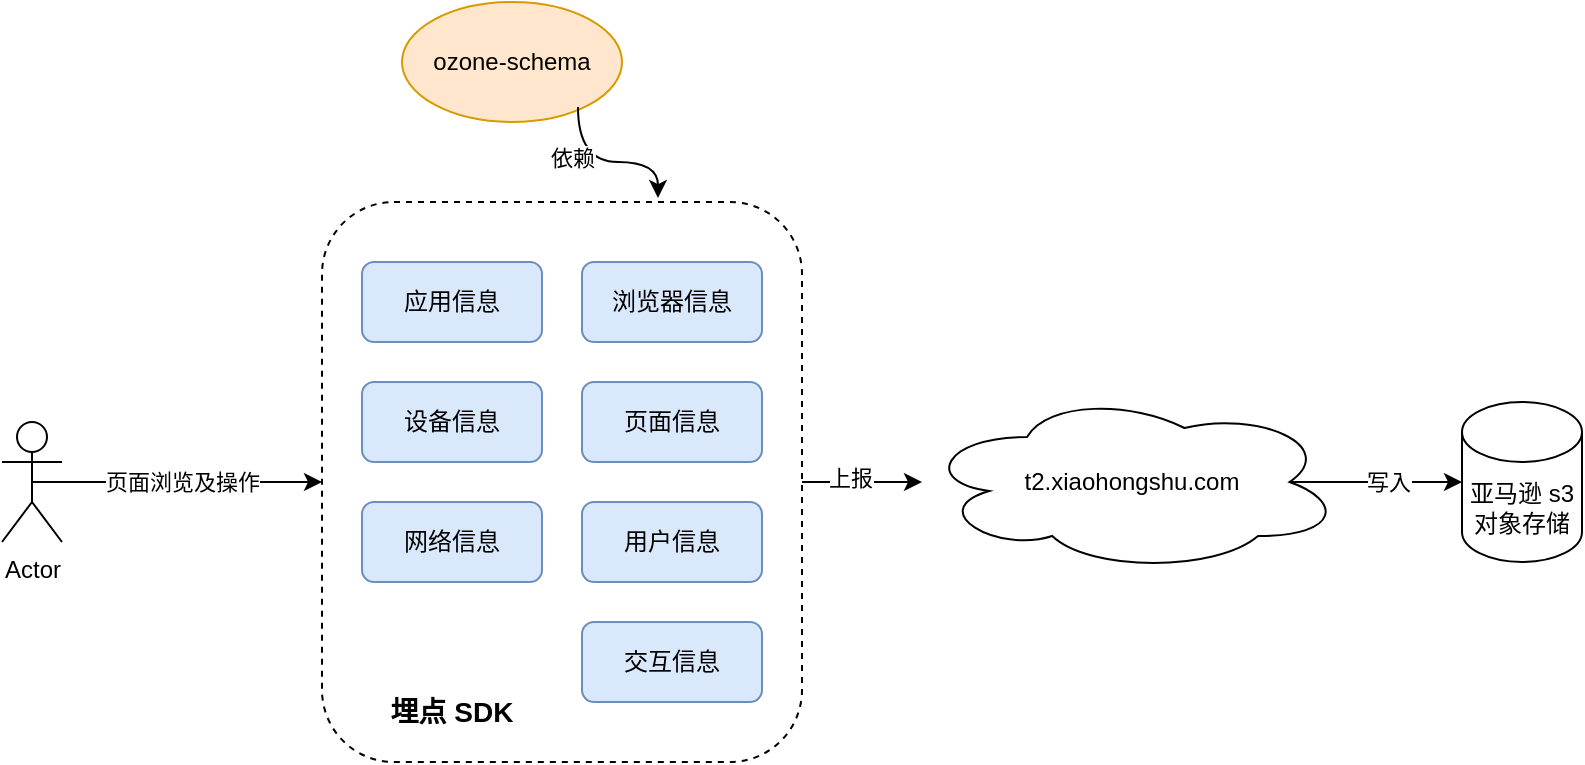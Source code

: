 <mxfile version="22.1.8" type="github">
  <diagram name="第 1 页" id="hFva2WAniShFFfcunT4v">
    <mxGraphModel dx="1434" dy="790" grid="1" gridSize="10" guides="1" tooltips="1" connect="1" arrows="1" fold="1" page="1" pageScale="1" pageWidth="1600" pageHeight="900" math="0" shadow="0">
      <root>
        <mxCell id="0" />
        <mxCell id="1" parent="0" />
        <mxCell id="oBDyeat0bFRR_VgskXgP-13" style="edgeStyle=orthogonalEdgeStyle;rounded=0;orthogonalLoop=1;jettySize=auto;html=1;exitX=0.5;exitY=0.5;exitDx=0;exitDy=0;exitPerimeter=0;entryX=0;entryY=0.5;entryDx=0;entryDy=0;" parent="1" source="oBDyeat0bFRR_VgskXgP-1" target="oBDyeat0bFRR_VgskXgP-2" edge="1">
          <mxGeometry relative="1" as="geometry" />
        </mxCell>
        <mxCell id="oBDyeat0bFRR_VgskXgP-15" value="页面浏览及操作" style="edgeLabel;html=1;align=center;verticalAlign=middle;resizable=0;points=[];" parent="oBDyeat0bFRR_VgskXgP-13" vertex="1" connectable="0">
          <mxGeometry x="-0.179" y="2" relative="1" as="geometry">
            <mxPoint x="15" y="2" as="offset" />
          </mxGeometry>
        </mxCell>
        <mxCell id="oBDyeat0bFRR_VgskXgP-1" value="Actor" style="shape=umlActor;verticalLabelPosition=bottom;verticalAlign=top;html=1;outlineConnect=0;" parent="1" vertex="1">
          <mxGeometry x="90" y="330" width="30" height="60" as="geometry" />
        </mxCell>
        <mxCell id="oBDyeat0bFRR_VgskXgP-8" style="edgeStyle=orthogonalEdgeStyle;rounded=0;orthogonalLoop=1;jettySize=auto;html=1;exitX=1;exitY=0.5;exitDx=0;exitDy=0;" parent="1" source="oBDyeat0bFRR_VgskXgP-2" target="oBDyeat0bFRR_VgskXgP-4" edge="1">
          <mxGeometry relative="1" as="geometry" />
        </mxCell>
        <mxCell id="oBDyeat0bFRR_VgskXgP-9" value="上报" style="edgeLabel;html=1;align=center;verticalAlign=middle;resizable=0;points=[];" parent="oBDyeat0bFRR_VgskXgP-8" vertex="1" connectable="0">
          <mxGeometry x="-0.22" y="2" relative="1" as="geometry">
            <mxPoint as="offset" />
          </mxGeometry>
        </mxCell>
        <mxCell id="oBDyeat0bFRR_VgskXgP-2" value="" style="rounded=1;whiteSpace=wrap;html=1;dashed=1;" parent="1" vertex="1">
          <mxGeometry x="250" y="220" width="240" height="280" as="geometry" />
        </mxCell>
        <mxCell id="oBDyeat0bFRR_VgskXgP-3" value="应用信息" style="rounded=1;whiteSpace=wrap;html=1;fillColor=#dae8fc;strokeColor=#6c8ebf;" parent="1" vertex="1">
          <mxGeometry x="270" y="250" width="90" height="40" as="geometry" />
        </mxCell>
        <mxCell id="oBDyeat0bFRR_VgskXgP-6" style="edgeStyle=orthogonalEdgeStyle;rounded=0;orthogonalLoop=1;jettySize=auto;html=1;exitX=0.875;exitY=0.5;exitDx=0;exitDy=0;exitPerimeter=0;" parent="1" source="oBDyeat0bFRR_VgskXgP-4" target="oBDyeat0bFRR_VgskXgP-5" edge="1">
          <mxGeometry relative="1" as="geometry" />
        </mxCell>
        <mxCell id="oBDyeat0bFRR_VgskXgP-10" value="写入" style="edgeLabel;html=1;align=center;verticalAlign=middle;resizable=0;points=[];" parent="oBDyeat0bFRR_VgskXgP-6" vertex="1" connectable="0">
          <mxGeometry x="-0.205" y="4" relative="1" as="geometry">
            <mxPoint x="14" y="4" as="offset" />
          </mxGeometry>
        </mxCell>
        <mxCell id="oBDyeat0bFRR_VgskXgP-4" value="t2.xiaohongshu.com" style="ellipse;shape=cloud;whiteSpace=wrap;html=1;" parent="1" vertex="1">
          <mxGeometry x="550" y="315" width="210" height="90" as="geometry" />
        </mxCell>
        <mxCell id="oBDyeat0bFRR_VgskXgP-5" value="亚马逊 s3对象存储" style="shape=cylinder3;whiteSpace=wrap;html=1;boundedLbl=1;backgroundOutline=1;size=15;" parent="1" vertex="1">
          <mxGeometry x="820" y="320" width="60" height="80" as="geometry" />
        </mxCell>
        <mxCell id="oBDyeat0bFRR_VgskXgP-7" value="埋点 SDK" style="text;html=1;strokeColor=none;fillColor=none;align=center;verticalAlign=middle;whiteSpace=wrap;rounded=0;fontStyle=1;fontSize=14;" parent="1" vertex="1">
          <mxGeometry x="280" y="460" width="70" height="30" as="geometry" />
        </mxCell>
        <mxCell id="oBDyeat0bFRR_VgskXgP-16" value="浏览器信息" style="rounded=1;whiteSpace=wrap;html=1;fillColor=#dae8fc;strokeColor=#6c8ebf;" parent="1" vertex="1">
          <mxGeometry x="380" y="250" width="90" height="40" as="geometry" />
        </mxCell>
        <mxCell id="oBDyeat0bFRR_VgskXgP-17" value="设备信息" style="rounded=1;whiteSpace=wrap;html=1;fillColor=#dae8fc;strokeColor=#6c8ebf;" parent="1" vertex="1">
          <mxGeometry x="270" y="310" width="90" height="40" as="geometry" />
        </mxCell>
        <mxCell id="oBDyeat0bFRR_VgskXgP-18" value="页面信息" style="rounded=1;whiteSpace=wrap;html=1;fillColor=#dae8fc;strokeColor=#6c8ebf;" parent="1" vertex="1">
          <mxGeometry x="380" y="310" width="90" height="40" as="geometry" />
        </mxCell>
        <mxCell id="oBDyeat0bFRR_VgskXgP-19" value="网络信息" style="rounded=1;whiteSpace=wrap;html=1;fillColor=#dae8fc;strokeColor=#6c8ebf;" parent="1" vertex="1">
          <mxGeometry x="270" y="370" width="90" height="40" as="geometry" />
        </mxCell>
        <mxCell id="oBDyeat0bFRR_VgskXgP-20" value="用户信息" style="rounded=1;whiteSpace=wrap;html=1;fillColor=#dae8fc;strokeColor=#6c8ebf;" parent="1" vertex="1">
          <mxGeometry x="380" y="370" width="90" height="40" as="geometry" />
        </mxCell>
        <mxCell id="oBDyeat0bFRR_VgskXgP-21" value="交互信息" style="rounded=1;whiteSpace=wrap;html=1;fillColor=#dae8fc;strokeColor=#6c8ebf;" parent="1" vertex="1">
          <mxGeometry x="380" y="430" width="90" height="40" as="geometry" />
        </mxCell>
        <mxCell id="oBDyeat0bFRR_VgskXgP-24" value="ozone-schema" style="ellipse;whiteSpace=wrap;html=1;fillColor=#ffe6cc;strokeColor=#d79b00;" parent="1" vertex="1">
          <mxGeometry x="290" y="120" width="110" height="60" as="geometry" />
        </mxCell>
        <mxCell id="oBDyeat0bFRR_VgskXgP-25" style="edgeStyle=orthogonalEdgeStyle;orthogonalLoop=1;jettySize=auto;html=1;exitX=0.8;exitY=0.875;exitDx=0;exitDy=0;entryX=0.7;entryY=-0.007;entryDx=0;entryDy=0;entryPerimeter=0;exitPerimeter=0;curved=1;" parent="1" source="oBDyeat0bFRR_VgskXgP-24" target="oBDyeat0bFRR_VgskXgP-2" edge="1">
          <mxGeometry relative="1" as="geometry" />
        </mxCell>
        <mxCell id="oBDyeat0bFRR_VgskXgP-26" value="依赖" style="edgeLabel;html=1;align=center;verticalAlign=middle;resizable=0;points=[];" parent="oBDyeat0bFRR_VgskXgP-25" vertex="1" connectable="0">
          <mxGeometry x="-0.402" y="-3" relative="1" as="geometry">
            <mxPoint as="offset" />
          </mxGeometry>
        </mxCell>
      </root>
    </mxGraphModel>
  </diagram>
</mxfile>
